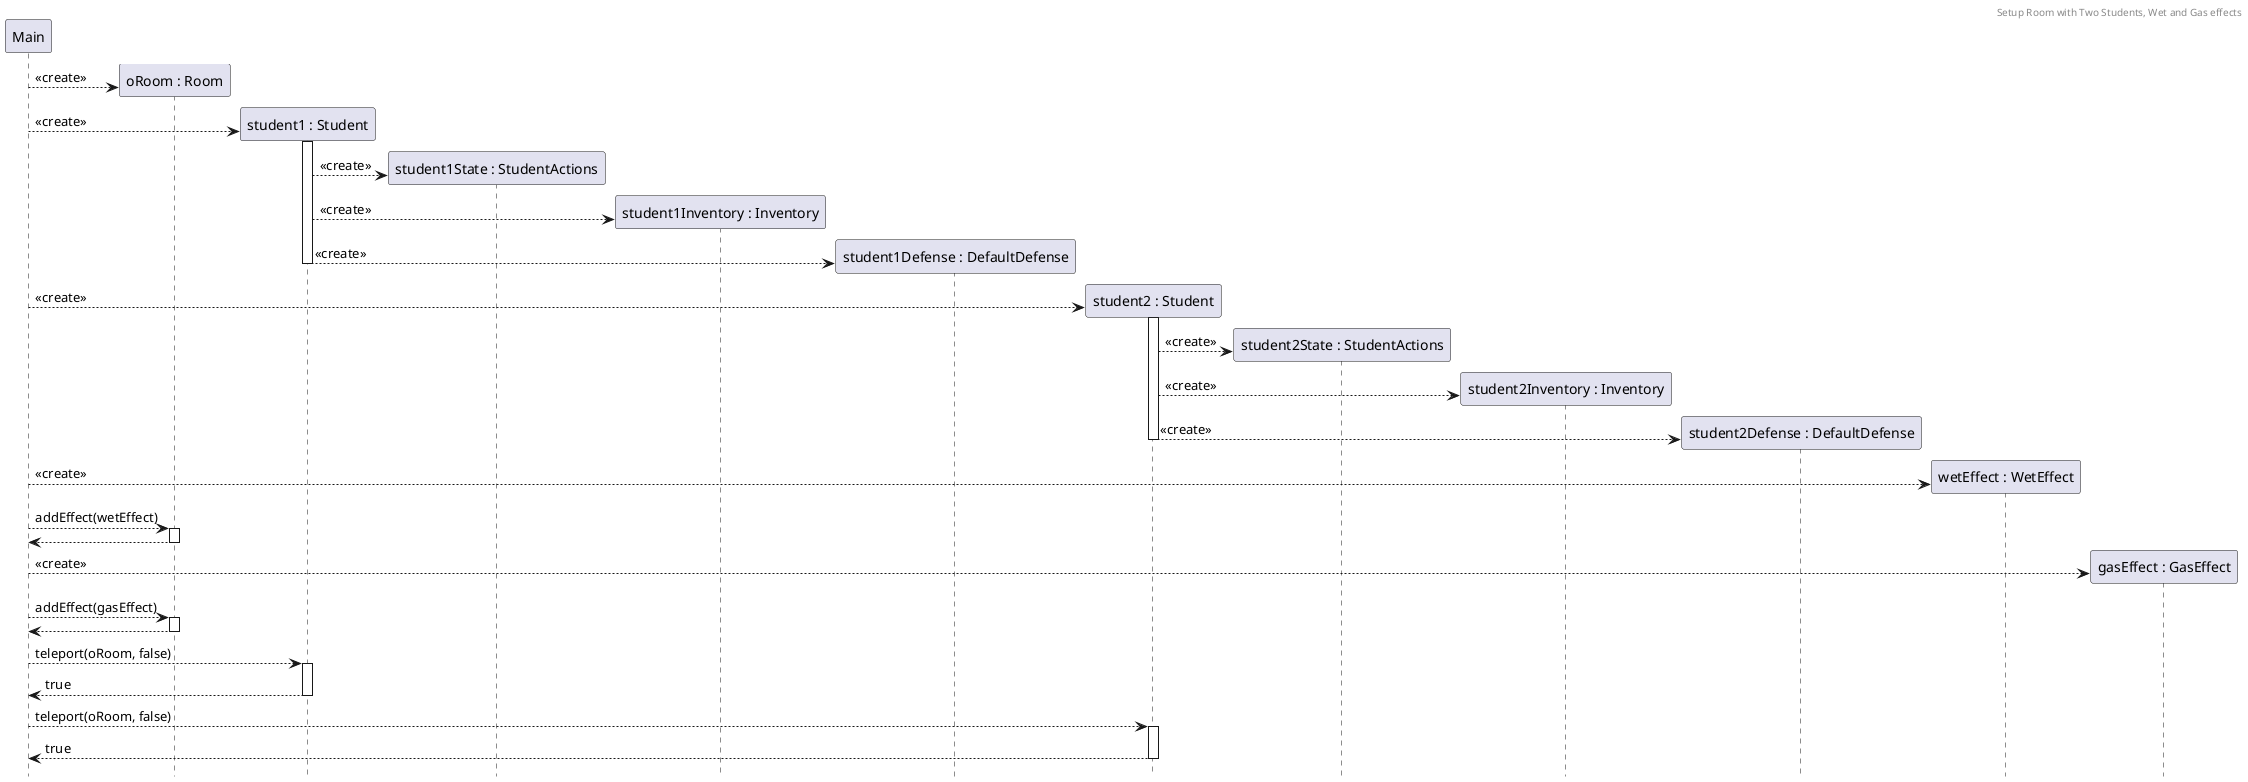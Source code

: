 @startuml RoomSplitWithEffects
header Setup Room with Two Students, Wet and Gas effects
hide footbox

participant M as "Main"
create R1 as "oRoom : Room"
M --> R1 :  <<create>>
create S1 as "student1 : Student"
M --> S1 ++: <<create>>
create S1S as "student1State : StudentActions"
S1 --> S1S : <<create>>
create S1I as "student1Inventory : Inventory"
S1 --> S1I : <<create>>
create S1D as "student1Defense : DefaultDefense"
S1 --> S1D --: <<create>>
create S2 as "student2 : Student"
M --> S2 ++: <<create>>
create S2S as "student2State : StudentActions"
S2 --> S2S : <<create>>
create S2I as "student2Inventory : Inventory"
S2 --> S2I : <<create>>
create S2D as "student2Defense : DefaultDefense"
S2 --> S2D --: <<create>>
create W as "wetEffect : WetEffect"
M --> W : <<create>>
M --> R1 ++: addEffect(wetEffect)
R1 --> M --
create G as "gasEffect : GasEffect"
M --> G : <<create>>
M --> R1 ++: addEffect(gasEffect)
return

M --> S1 ++ : teleport(oRoom, false)
return true
M --> S2 ++ : teleport(oRoom, false)
return true
@enduml

